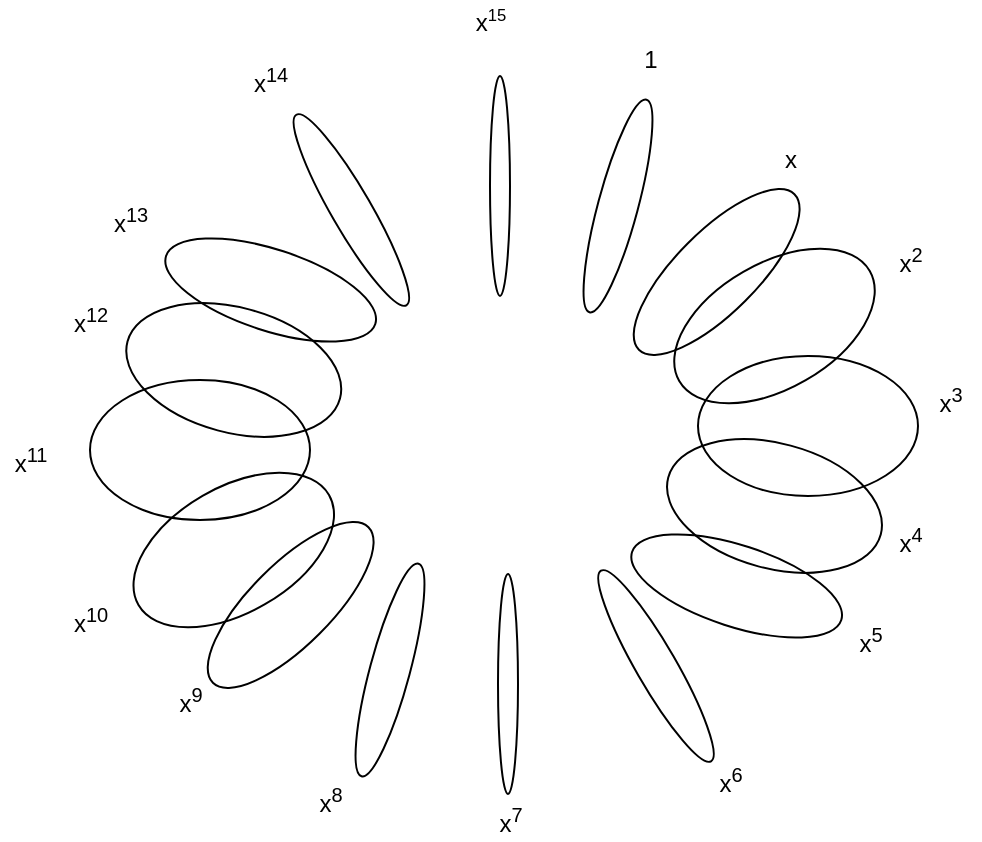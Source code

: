 <mxfile version="14.6.13" type="device"><diagram id="ewXKopsglBDbn9xGOZ77" name="第 1 页"><mxGraphModel dx="1086" dy="806" grid="1" gridSize="10" guides="1" tooltips="1" connect="1" arrows="1" fold="1" page="1" pageScale="1" pageWidth="827" pageHeight="1169" math="0" shadow="0"><root><mxCell id="0"/><mxCell id="1" parent="0"/><mxCell id="JMA2HEV9n8hI6mhwzcPo-2" value="" style="ellipse;whiteSpace=wrap;html=1;fillColor=none;" vertex="1" parent="1"><mxGeometry x="404" y="417" width="10" height="110" as="geometry"/></mxCell><mxCell id="JMA2HEV9n8hI6mhwzcPo-3" value="" style="ellipse;whiteSpace=wrap;html=1;fillColor=none;rotation=15;" vertex="1" parent="1"><mxGeometry x="340" y="410" width="20" height="110" as="geometry"/></mxCell><mxCell id="JMA2HEV9n8hI6mhwzcPo-4" value="" style="ellipse;whiteSpace=wrap;html=1;fillColor=none;rotation=45;" vertex="1" parent="1"><mxGeometry x="280" y="377.5" width="40.67" height="110" as="geometry"/></mxCell><mxCell id="JMA2HEV9n8hI6mhwzcPo-5" value="" style="ellipse;whiteSpace=wrap;html=1;fillColor=none;rotation=60;" vertex="1" parent="1"><mxGeometry x="240.63" y="350" width="62.5" height="110" as="geometry"/></mxCell><mxCell id="JMA2HEV9n8hI6mhwzcPo-6" value="" style="ellipse;whiteSpace=wrap;html=1;fillColor=none;rotation=90;" vertex="1" parent="1"><mxGeometry x="220" y="300" width="70" height="110" as="geometry"/></mxCell><mxCell id="JMA2HEV9n8hI6mhwzcPo-7" value="" style="ellipse;whiteSpace=wrap;html=1;fillColor=none;rotation=105;" vertex="1" parent="1"><mxGeometry x="240.626" y="260.003" width="62.5" height="110" as="geometry"/></mxCell><mxCell id="JMA2HEV9n8hI6mhwzcPo-8" value="" style="ellipse;whiteSpace=wrap;html=1;fillColor=none;rotation=108;" vertex="1" parent="1"><mxGeometry x="270.005" y="220.0" width="40.67" height="110" as="geometry"/></mxCell><mxCell id="JMA2HEV9n8hI6mhwzcPo-9" value="" style="ellipse;whiteSpace=wrap;html=1;fillColor=none;rotation=-30;" vertex="1" parent="1"><mxGeometry x="320.674" y="180.004" width="20" height="110" as="geometry"/></mxCell><mxCell id="JMA2HEV9n8hI6mhwzcPo-20" value="" style="group;rotation=-180;" vertex="1" connectable="0" parent="1"><mxGeometry x="400" y="168" width="214" height="350" as="geometry"/></mxCell><mxCell id="JMA2HEV9n8hI6mhwzcPo-11" value="" style="ellipse;whiteSpace=wrap;html=1;fillColor=none;rotation=-180;" vertex="1" parent="JMA2HEV9n8hI6mhwzcPo-20"><mxGeometry width="10" height="110" as="geometry"/></mxCell><mxCell id="JMA2HEV9n8hI6mhwzcPo-12" value="" style="ellipse;whiteSpace=wrap;html=1;fillColor=none;rotation=-165;" vertex="1" parent="JMA2HEV9n8hI6mhwzcPo-20"><mxGeometry x="54" y="10" width="20" height="110" as="geometry"/></mxCell><mxCell id="JMA2HEV9n8hI6mhwzcPo-13" value="" style="ellipse;whiteSpace=wrap;html=1;fillColor=none;rotation=-135;" vertex="1" parent="JMA2HEV9n8hI6mhwzcPo-20"><mxGeometry x="93" y="43" width="40.67" height="110" as="geometry"/></mxCell><mxCell id="JMA2HEV9n8hI6mhwzcPo-14" value="" style="ellipse;whiteSpace=wrap;html=1;fillColor=none;rotation=-120;" vertex="1" parent="JMA2HEV9n8hI6mhwzcPo-20"><mxGeometry x="111" y="70" width="62.5" height="110" as="geometry"/></mxCell><mxCell id="JMA2HEV9n8hI6mhwzcPo-15" value="" style="ellipse;whiteSpace=wrap;html=1;fillColor=none;rotation=-90;" vertex="1" parent="JMA2HEV9n8hI6mhwzcPo-20"><mxGeometry x="124" y="120" width="70" height="110" as="geometry"/></mxCell><mxCell id="JMA2HEV9n8hI6mhwzcPo-16" value="" style="ellipse;whiteSpace=wrap;html=1;fillColor=none;rotation=-75;" vertex="1" parent="JMA2HEV9n8hI6mhwzcPo-20"><mxGeometry x="111" y="160" width="62.5" height="110" as="geometry"/></mxCell><mxCell id="JMA2HEV9n8hI6mhwzcPo-17" value="" style="ellipse;whiteSpace=wrap;html=1;fillColor=none;rotation=-72;" vertex="1" parent="JMA2HEV9n8hI6mhwzcPo-20"><mxGeometry x="103" y="200" width="40.67" height="110" as="geometry"/></mxCell><mxCell id="JMA2HEV9n8hI6mhwzcPo-18" value="" style="ellipse;whiteSpace=wrap;html=1;fillColor=none;rotation=-210;" vertex="1" parent="JMA2HEV9n8hI6mhwzcPo-20"><mxGeometry x="73" y="240" width="20" height="110" as="geometry"/></mxCell><mxCell id="JMA2HEV9n8hI6mhwzcPo-21" value="x&lt;span style=&quot;font-size: 10px&quot;&gt;&lt;sup&gt;15&lt;/sup&gt;&lt;/span&gt;" style="text;html=1;align=center;verticalAlign=middle;resizable=0;points=[];autosize=1;strokeColor=none;" vertex="1" parent="1"><mxGeometry x="385" y="130" width="30" height="20" as="geometry"/></mxCell><mxCell id="JMA2HEV9n8hI6mhwzcPo-23" value="1" style="text;html=1;align=center;verticalAlign=middle;resizable=0;points=[];autosize=1;strokeColor=none;" vertex="1" parent="1"><mxGeometry x="470" y="150" width="20" height="20" as="geometry"/></mxCell><mxCell id="JMA2HEV9n8hI6mhwzcPo-24" value="x" style="text;html=1;align=center;verticalAlign=middle;resizable=0;points=[];autosize=1;strokeColor=none;" vertex="1" parent="1"><mxGeometry x="540" y="200" width="20" height="20" as="geometry"/></mxCell><mxCell id="JMA2HEV9n8hI6mhwzcPo-25" value="x&lt;sup&gt;2&lt;/sup&gt;" style="text;html=1;align=center;verticalAlign=middle;resizable=0;points=[];autosize=1;strokeColor=none;" vertex="1" parent="1"><mxGeometry x="595" y="250" width="30" height="20" as="geometry"/></mxCell><mxCell id="JMA2HEV9n8hI6mhwzcPo-26" value="x&lt;sup&gt;3&lt;/sup&gt;" style="text;html=1;align=center;verticalAlign=middle;resizable=0;points=[];autosize=1;strokeColor=none;" vertex="1" parent="1"><mxGeometry x="615" y="320" width="30" height="20" as="geometry"/></mxCell><mxCell id="JMA2HEV9n8hI6mhwzcPo-27" value="x&lt;sup&gt;4&lt;/sup&gt;" style="text;html=1;align=center;verticalAlign=middle;resizable=0;points=[];autosize=1;strokeColor=none;" vertex="1" parent="1"><mxGeometry x="595" y="390" width="30" height="20" as="geometry"/></mxCell><mxCell id="JMA2HEV9n8hI6mhwzcPo-28" value="x&lt;sup&gt;5&lt;/sup&gt;" style="text;html=1;align=center;verticalAlign=middle;resizable=0;points=[];autosize=1;strokeColor=none;" vertex="1" parent="1"><mxGeometry x="575" y="440" width="30" height="20" as="geometry"/></mxCell><mxCell id="JMA2HEV9n8hI6mhwzcPo-29" value="x&lt;sup&gt;6&lt;/sup&gt;" style="text;html=1;align=center;verticalAlign=middle;resizable=0;points=[];autosize=1;strokeColor=none;" vertex="1" parent="1"><mxGeometry x="505" y="510" width="30" height="20" as="geometry"/></mxCell><mxCell id="JMA2HEV9n8hI6mhwzcPo-30" value="x&lt;sup&gt;7&lt;/sup&gt;" style="text;html=1;align=center;verticalAlign=middle;resizable=0;points=[];autosize=1;strokeColor=none;" vertex="1" parent="1"><mxGeometry x="395" y="530" width="30" height="20" as="geometry"/></mxCell><mxCell id="JMA2HEV9n8hI6mhwzcPo-31" value="x&lt;sup&gt;8&lt;/sup&gt;" style="text;html=1;align=center;verticalAlign=middle;resizable=0;points=[];autosize=1;strokeColor=none;" vertex="1" parent="1"><mxGeometry x="305" y="520" width="30" height="20" as="geometry"/></mxCell><mxCell id="JMA2HEV9n8hI6mhwzcPo-32" value="x&lt;sup&gt;9&lt;/sup&gt;" style="text;html=1;align=center;verticalAlign=middle;resizable=0;points=[];autosize=1;strokeColor=none;" vertex="1" parent="1"><mxGeometry x="235" y="470" width="30" height="20" as="geometry"/></mxCell><mxCell id="JMA2HEV9n8hI6mhwzcPo-33" value="x&lt;sup&gt;10&lt;/sup&gt;" style="text;html=1;align=center;verticalAlign=middle;resizable=0;points=[];autosize=1;strokeColor=none;" vertex="1" parent="1"><mxGeometry x="185" y="430" width="30" height="20" as="geometry"/></mxCell><mxCell id="JMA2HEV9n8hI6mhwzcPo-34" value="x&lt;sup&gt;11&lt;/sup&gt;" style="text;html=1;align=center;verticalAlign=middle;resizable=0;points=[];autosize=1;strokeColor=none;" vertex="1" parent="1"><mxGeometry x="155" y="350" width="30" height="20" as="geometry"/></mxCell><mxCell id="JMA2HEV9n8hI6mhwzcPo-35" value="x&lt;sup&gt;12&lt;/sup&gt;" style="text;html=1;align=center;verticalAlign=middle;resizable=0;points=[];autosize=1;strokeColor=none;" vertex="1" parent="1"><mxGeometry x="185" y="280" width="30" height="20" as="geometry"/></mxCell><mxCell id="JMA2HEV9n8hI6mhwzcPo-36" value="x&lt;sup&gt;13&lt;/sup&gt;" style="text;html=1;align=center;verticalAlign=middle;resizable=0;points=[];autosize=1;strokeColor=none;" vertex="1" parent="1"><mxGeometry x="205" y="230" width="30" height="20" as="geometry"/></mxCell><mxCell id="JMA2HEV9n8hI6mhwzcPo-37" value="x&lt;sup&gt;14&lt;/sup&gt;" style="text;html=1;align=center;verticalAlign=middle;resizable=0;points=[];autosize=1;strokeColor=none;" vertex="1" parent="1"><mxGeometry x="275" y="160" width="30" height="20" as="geometry"/></mxCell></root></mxGraphModel></diagram></mxfile>
